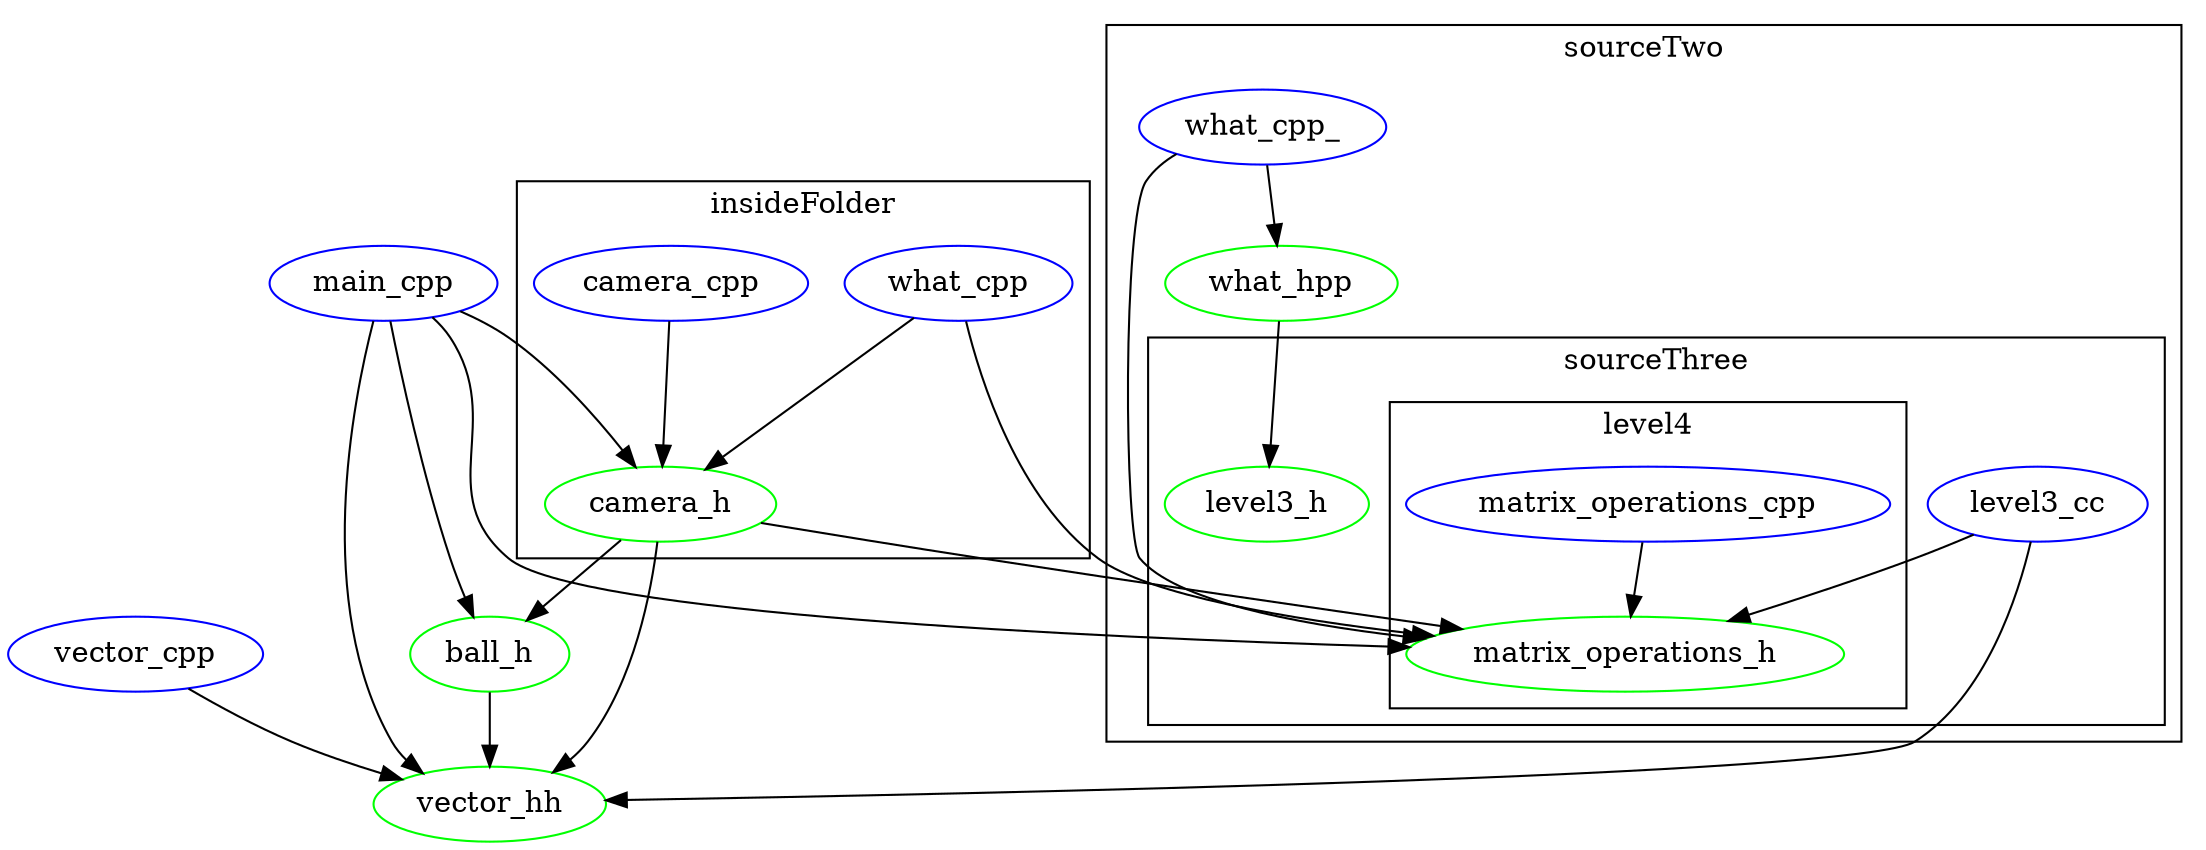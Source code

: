 strict digraph {

	ball_h [color=green]
  main_cpp [color=blue]
	vector_hh [color=green]
	vector_cpp [color=blue]


	subgraph "cluster_C:\Users\matve\Documents\AmazonCppFileSystem\src\insideFolder" {
	label = "insideFolder"
		camera_cpp [color=blue]
		camera_h [color=green]
		what_cpp [color=blue]
	}

	subgraph "cluster_C:\Users\matve\Documents\AmazonCppFileSystem\src\sourceTwo" {
	  label = "sourceTwo"
		subgraph "cluster_C:\Users\matve\Documents\AmazonCppFileSystem\src\sourceTwo\sourceThree" {
		label = "sourceThree"

		subgraph "cluster_C:\Users\matve\Documents\AmazonCppFileSystem\src\sourceTwo\sourceThree\level4" {
	  	label = "level4"
			matrix_operations_h [color=green]
			matrix_operations_cpp [color=blue]
		}
		level3_cc [color=blue]
		level3_h [color=green]
		}

		what_cpp_ [color=blue]
		what_hpp [color=green]
	}

	#links

	ball_h -> vector_hh
	main_cpp -> vector_hh
	main_cpp -> camera_h
	main_cpp -> matrix_operations_h
	main_cpp -> ball_h
	camera_h -> matrix_operations_h
	matrix_operations_cpp -> matrix_operations_h
	camera_cpp -> camera_h
	camera_h -> vector_hh
	camera_h -> ball_h
	what_cpp -> matrix_operations_h
	what_cpp -> camera_h
	what_cpp_ -> matrix_operations_h
	what_cpp_ -> what_hpp
	what_hpp -> level3_h
	level3_cc -> matrix_operations_h
  level3_cc -> vector_hh
	vector_cpp -> vector_hh

}
